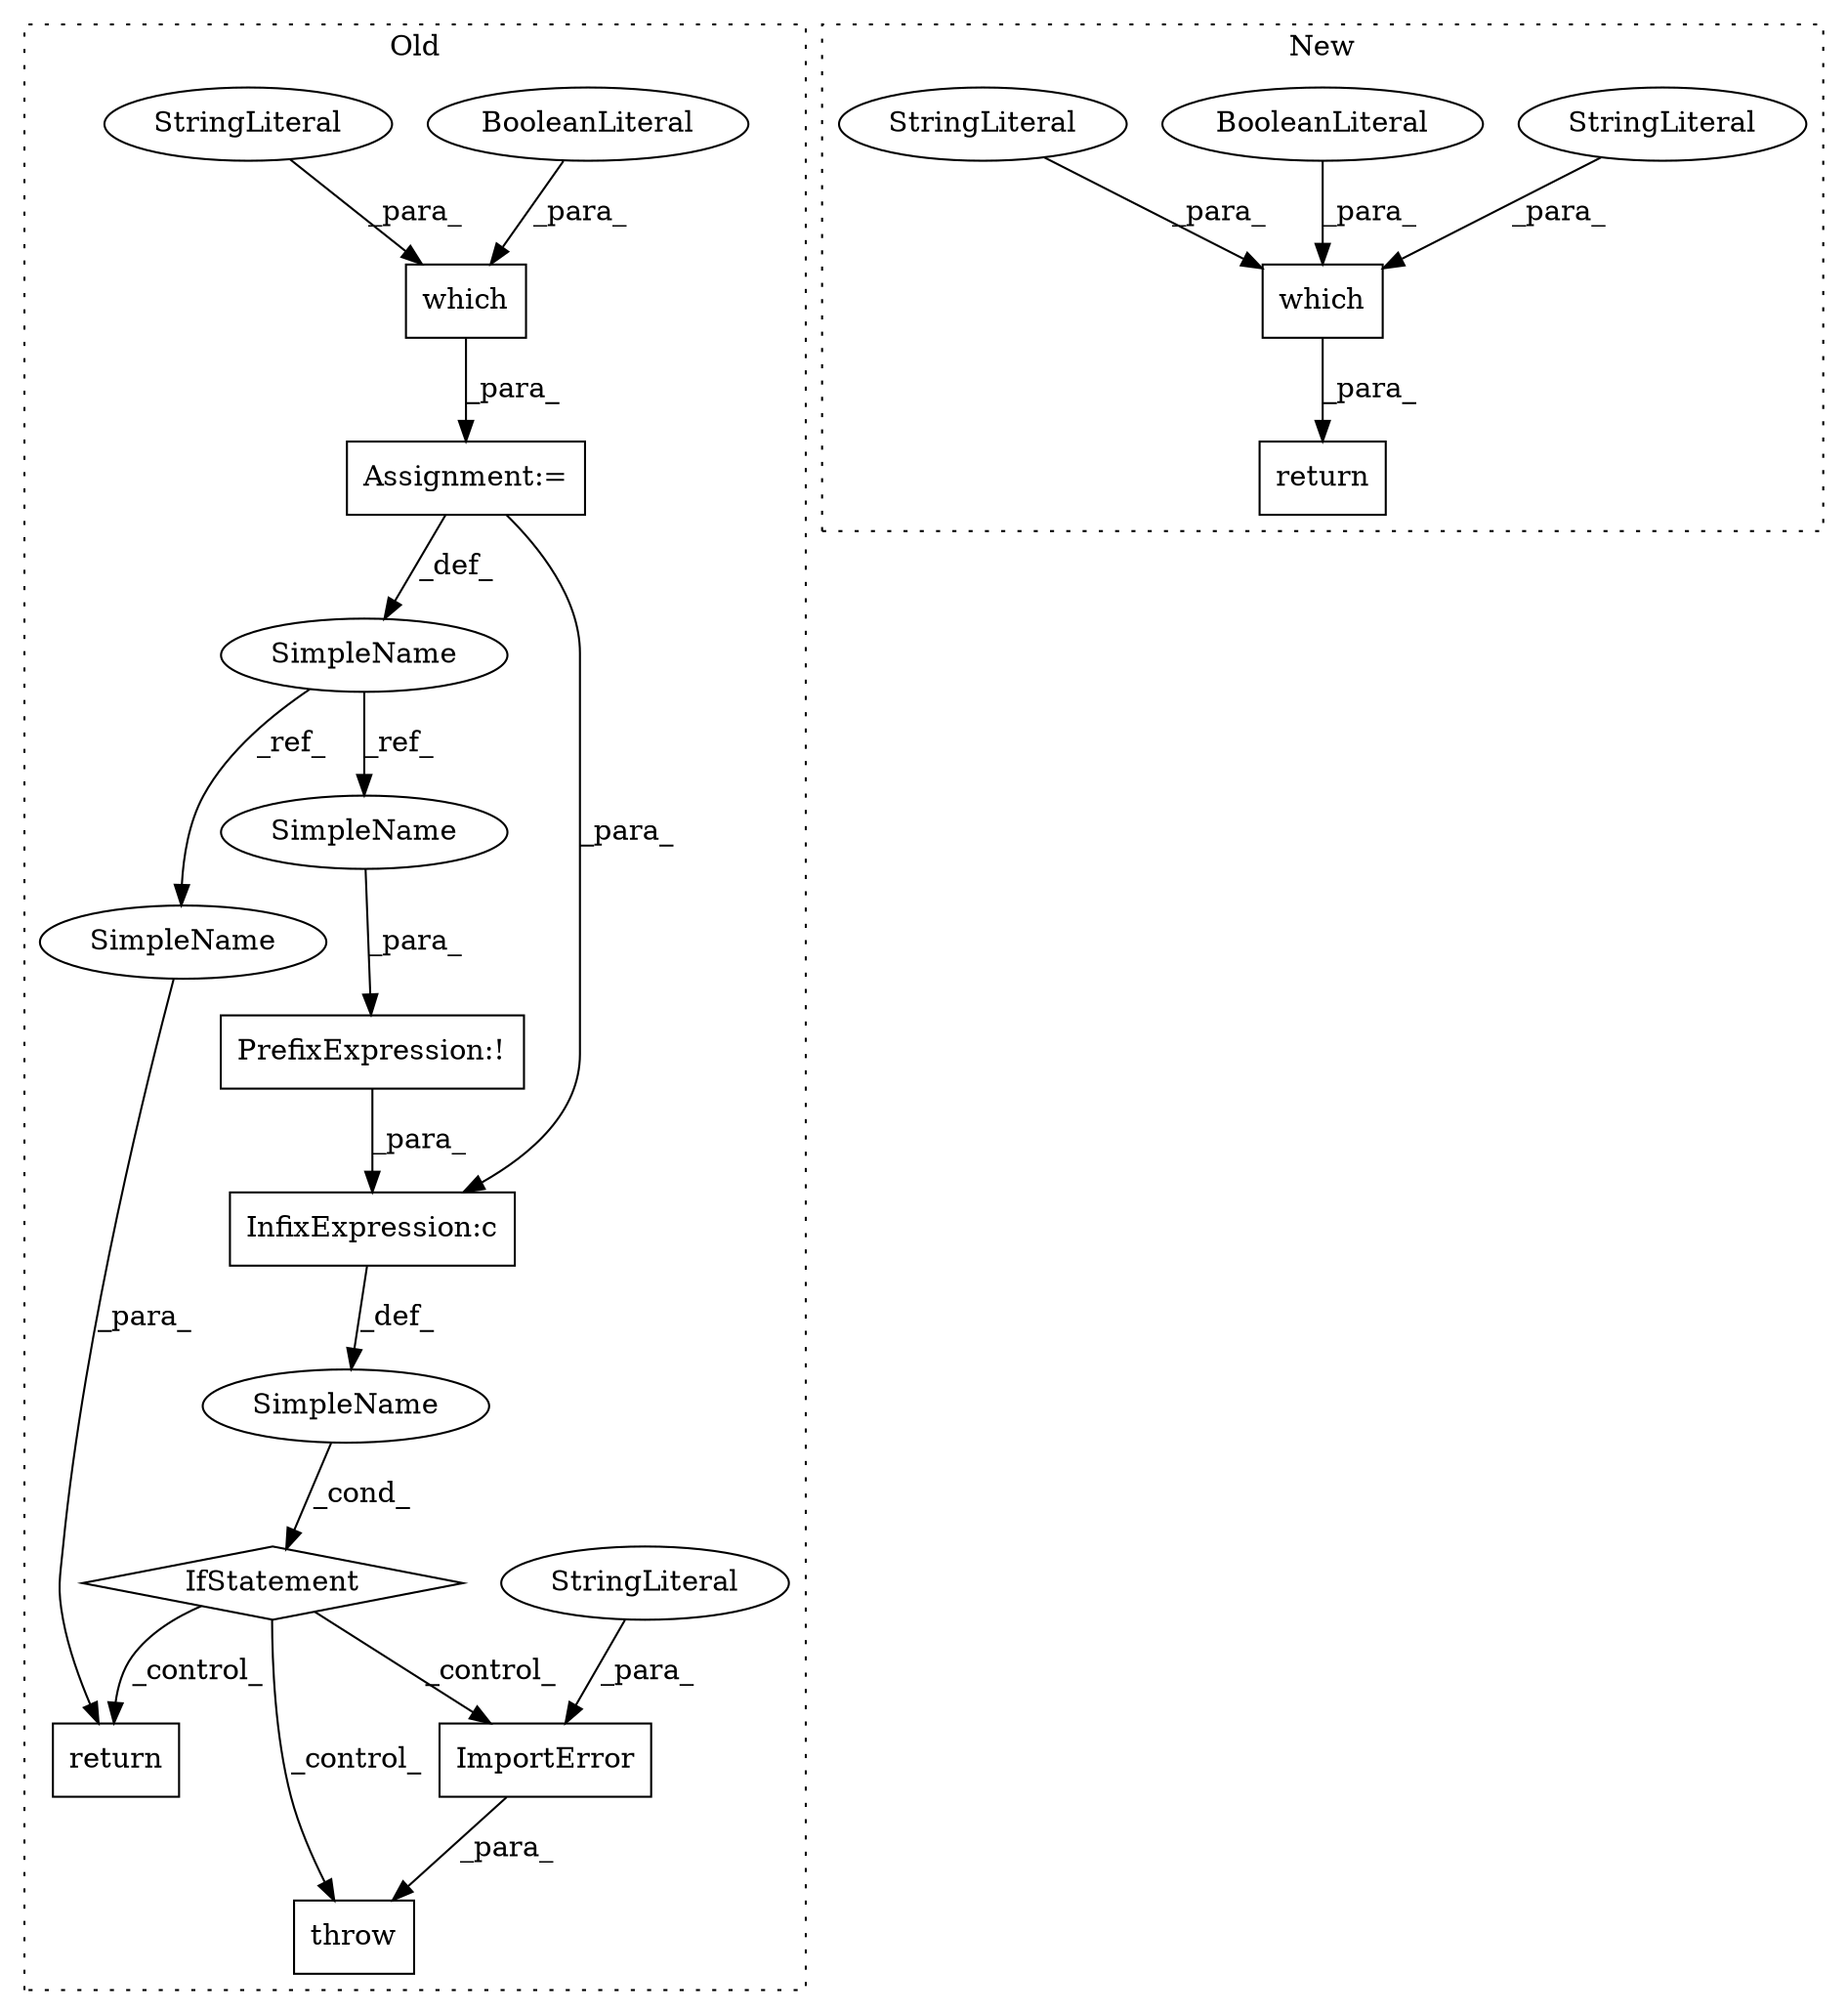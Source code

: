 digraph G {
subgraph cluster0 {
1 [label="ImportError" a="32" s="1112,1165" l="12,1" shape="box"];
3 [label="SimpleName" a="42" s="" l="" shape="ellipse"];
4 [label="throw" a="53" s="1106" l="6" shape="box"];
5 [label="IfStatement" a="25" s="1068,1096" l="4,2" shape="diamond"];
6 [label="return" a="41" s="1188" l="7" shape="box"];
8 [label="which" a="32" s="1043,1061" l="6,1" shape="box"];
9 [label="PrefixExpression:!" a="38" s="1072" l="1" shape="box"];
10 [label="InfixExpression:c" a="27" s="1081" l="4" shape="box"];
11 [label="BooleanLiteral" a="9" s="1057" l="4" shape="ellipse"];
13 [label="SimpleName" a="42" s="1034" l="8" shape="ellipse"];
14 [label="Assignment:=" a="7" s="1042" l="1" shape="box"];
16 [label="StringLiteral" a="45" s="1049" l="7" shape="ellipse"];
18 [label="StringLiteral" a="45" s="1124" l="41" shape="ellipse"];
19 [label="SimpleName" a="42" s="1195" l="8" shape="ellipse"];
20 [label="SimpleName" a="42" s="1073" l="8" shape="ellipse"];
label = "Old";
style="dotted";
}
subgraph cluster1 {
2 [label="return" a="41" s="1068" l="7" shape="box"];
7 [label="which" a="32" s="1075,1157" l="6,1" shape="box"];
12 [label="BooleanLiteral" a="9" s="1089" l="4" shape="ellipse"];
15 [label="StringLiteral" a="45" s="1081" l="7" shape="ellipse"];
17 [label="StringLiteral" a="45" s="1106" l="51" shape="ellipse"];
label = "New";
style="dotted";
}
1 -> 4 [label="_para_"];
3 -> 5 [label="_cond_"];
5 -> 1 [label="_control_"];
5 -> 6 [label="_control_"];
5 -> 4 [label="_control_"];
7 -> 2 [label="_para_"];
8 -> 14 [label="_para_"];
9 -> 10 [label="_para_"];
10 -> 3 [label="_def_"];
11 -> 8 [label="_para_"];
12 -> 7 [label="_para_"];
13 -> 19 [label="_ref_"];
13 -> 20 [label="_ref_"];
14 -> 13 [label="_def_"];
14 -> 10 [label="_para_"];
15 -> 7 [label="_para_"];
16 -> 8 [label="_para_"];
17 -> 7 [label="_para_"];
18 -> 1 [label="_para_"];
19 -> 6 [label="_para_"];
20 -> 9 [label="_para_"];
}